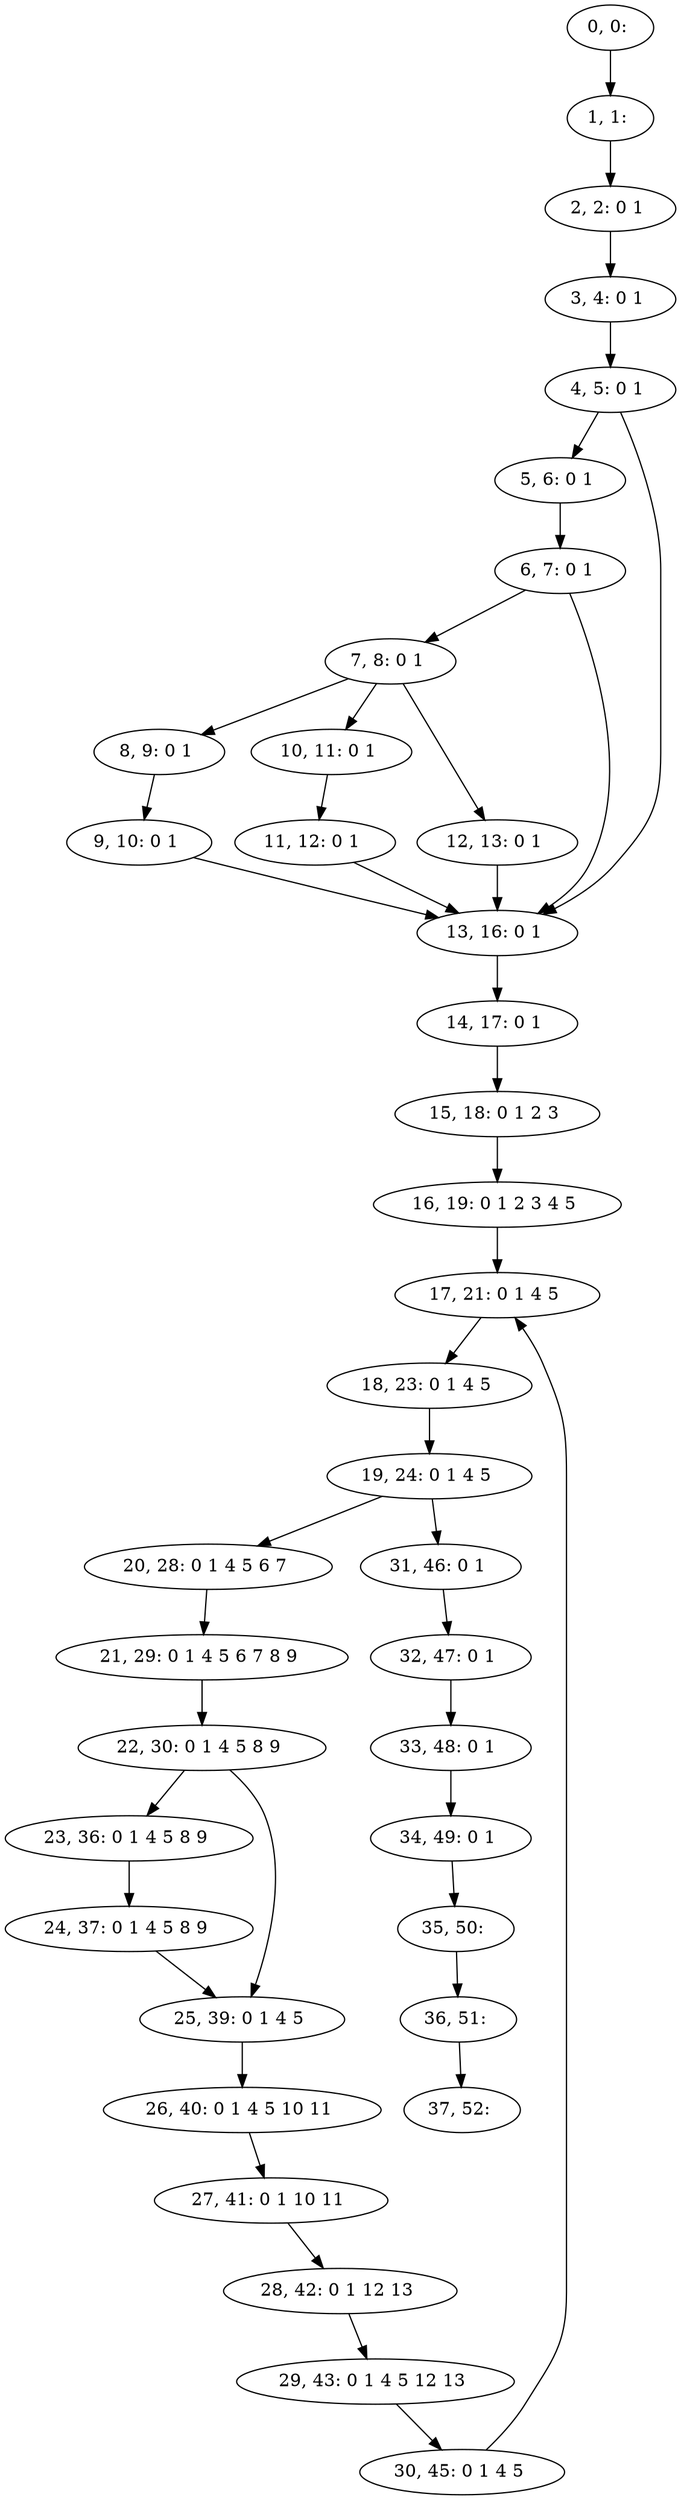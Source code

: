 digraph G {
0[label="0, 0: "];
1[label="1, 1: "];
2[label="2, 2: 0 1 "];
3[label="3, 4: 0 1 "];
4[label="4, 5: 0 1 "];
5[label="5, 6: 0 1 "];
6[label="6, 7: 0 1 "];
7[label="7, 8: 0 1 "];
8[label="8, 9: 0 1 "];
9[label="9, 10: 0 1 "];
10[label="10, 11: 0 1 "];
11[label="11, 12: 0 1 "];
12[label="12, 13: 0 1 "];
13[label="13, 16: 0 1 "];
14[label="14, 17: 0 1 "];
15[label="15, 18: 0 1 2 3 "];
16[label="16, 19: 0 1 2 3 4 5 "];
17[label="17, 21: 0 1 4 5 "];
18[label="18, 23: 0 1 4 5 "];
19[label="19, 24: 0 1 4 5 "];
20[label="20, 28: 0 1 4 5 6 7 "];
21[label="21, 29: 0 1 4 5 6 7 8 9 "];
22[label="22, 30: 0 1 4 5 8 9 "];
23[label="23, 36: 0 1 4 5 8 9 "];
24[label="24, 37: 0 1 4 5 8 9 "];
25[label="25, 39: 0 1 4 5 "];
26[label="26, 40: 0 1 4 5 10 11 "];
27[label="27, 41: 0 1 10 11 "];
28[label="28, 42: 0 1 12 13 "];
29[label="29, 43: 0 1 4 5 12 13 "];
30[label="30, 45: 0 1 4 5 "];
31[label="31, 46: 0 1 "];
32[label="32, 47: 0 1 "];
33[label="33, 48: 0 1 "];
34[label="34, 49: 0 1 "];
35[label="35, 50: "];
36[label="36, 51: "];
37[label="37, 52: "];
0->1 ;
1->2 ;
2->3 ;
3->4 ;
4->5 ;
4->13 ;
5->6 ;
6->7 ;
6->13 ;
7->12 ;
7->8 ;
7->10 ;
8->9 ;
9->13 ;
10->11 ;
11->13 ;
12->13 ;
13->14 ;
14->15 ;
15->16 ;
16->17 ;
17->18 ;
18->19 ;
19->20 ;
19->31 ;
20->21 ;
21->22 ;
22->23 ;
22->25 ;
23->24 ;
24->25 ;
25->26 ;
26->27 ;
27->28 ;
28->29 ;
29->30 ;
30->17 ;
31->32 ;
32->33 ;
33->34 ;
34->35 ;
35->36 ;
36->37 ;
}
